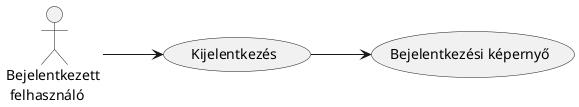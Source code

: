@startuml
left to right direction

actor :Bejelentkezett \n felhasználó: as LoggedInUser

usecase "Kijelentkezés" as LogOut
usecase "Bejelentkezési képernyő" as LoginScreen

LoggedInUser --> LogOut
LogOut --> LoginScreen

@enduml